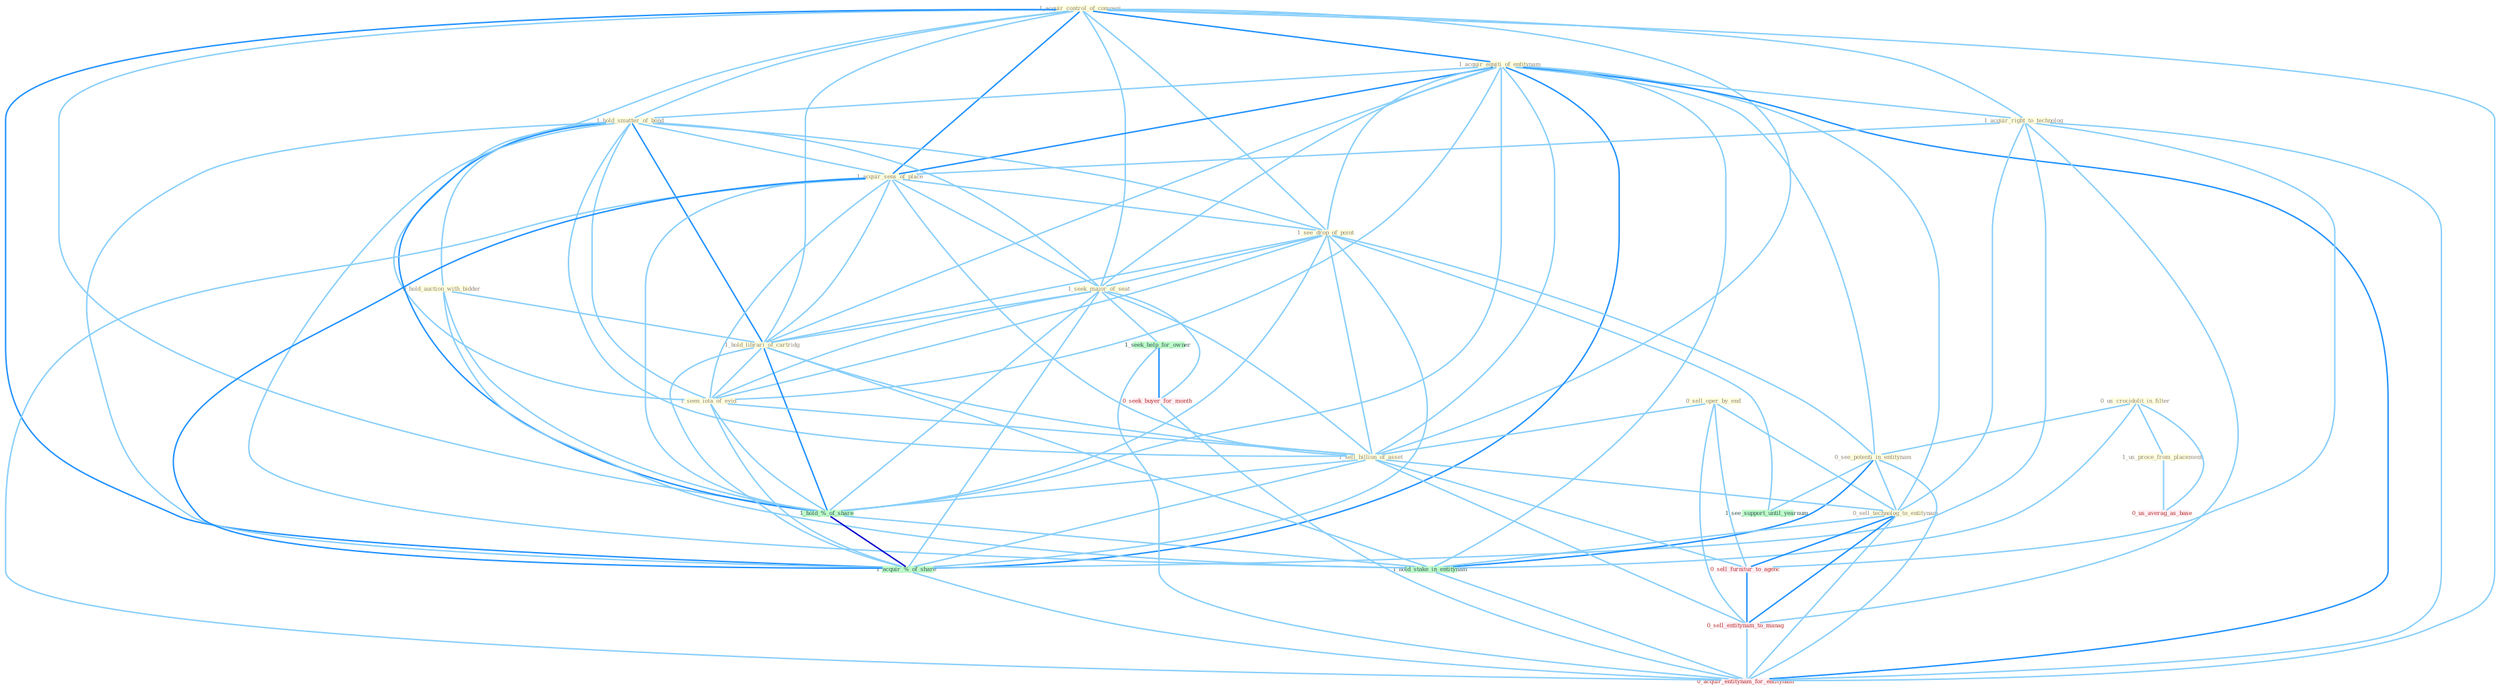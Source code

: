 Graph G{ 
    node
    [shape=polygon,style=filled,width=.5,height=.06,color="#BDFCC9",fixedsize=true,fontsize=4,
    fontcolor="#2f4f4f"];
    {node
    [color="#ffffe0", fontcolor="#8b7d6b"] "1_acquir_control_of_compani " "1_acquir_equiti_of_entitynam " "1_hold_smatter_of_bond " "1_acquir_right_to_technolog " "0_us_crocidolit_in_filter " "1_acquir_sens_of_place " "1_us_proce_from_placement " "1_see_drop_of_point " "0_sell_oper_by_end " "0_hold_auction_with_bidder " "1_seek_major_of_seat " "0_see_potenti_in_entitynam " "1_hold_librari_of_cartridg " "1_seen_iota_of_evid " "1_sell_billion_of_asset " "0_sell_technolog_to_entitynam "}
{node [color="#fff0f5", fontcolor="#b22222"] "0_seek_buyer_for_month " "0_sell_furnitur_to_agenc " "0_us_averag_as_base " "0_sell_entitynam_to_manag " "0_acquir_entitynam_for_entitynam "}
edge [color="#B0E2FF"];

	"1_acquir_control_of_compani " -- "1_acquir_equiti_of_entitynam " [w="2", color="#1e90ff" , len=0.8];
	"1_acquir_control_of_compani " -- "1_hold_smatter_of_bond " [w="1", color="#87cefa" ];
	"1_acquir_control_of_compani " -- "1_acquir_right_to_technolog " [w="1", color="#87cefa" ];
	"1_acquir_control_of_compani " -- "1_acquir_sens_of_place " [w="2", color="#1e90ff" , len=0.8];
	"1_acquir_control_of_compani " -- "1_see_drop_of_point " [w="1", color="#87cefa" ];
	"1_acquir_control_of_compani " -- "1_seek_major_of_seat " [w="1", color="#87cefa" ];
	"1_acquir_control_of_compani " -- "1_hold_librari_of_cartridg " [w="1", color="#87cefa" ];
	"1_acquir_control_of_compani " -- "1_seen_iota_of_evid " [w="1", color="#87cefa" ];
	"1_acquir_control_of_compani " -- "1_sell_billion_of_asset " [w="1", color="#87cefa" ];
	"1_acquir_control_of_compani " -- "1_hold_%_of_share " [w="1", color="#87cefa" ];
	"1_acquir_control_of_compani " -- "1_acquir_%_of_share " [w="2", color="#1e90ff" , len=0.8];
	"1_acquir_control_of_compani " -- "0_acquir_entitynam_for_entitynam " [w="1", color="#87cefa" ];
	"1_acquir_equiti_of_entitynam " -- "1_hold_smatter_of_bond " [w="1", color="#87cefa" ];
	"1_acquir_equiti_of_entitynam " -- "1_acquir_right_to_technolog " [w="1", color="#87cefa" ];
	"1_acquir_equiti_of_entitynam " -- "1_acquir_sens_of_place " [w="2", color="#1e90ff" , len=0.8];
	"1_acquir_equiti_of_entitynam " -- "1_see_drop_of_point " [w="1", color="#87cefa" ];
	"1_acquir_equiti_of_entitynam " -- "1_seek_major_of_seat " [w="1", color="#87cefa" ];
	"1_acquir_equiti_of_entitynam " -- "0_see_potenti_in_entitynam " [w="1", color="#87cefa" ];
	"1_acquir_equiti_of_entitynam " -- "1_hold_librari_of_cartridg " [w="1", color="#87cefa" ];
	"1_acquir_equiti_of_entitynam " -- "1_seen_iota_of_evid " [w="1", color="#87cefa" ];
	"1_acquir_equiti_of_entitynam " -- "1_sell_billion_of_asset " [w="1", color="#87cefa" ];
	"1_acquir_equiti_of_entitynam " -- "0_sell_technolog_to_entitynam " [w="1", color="#87cefa" ];
	"1_acquir_equiti_of_entitynam " -- "1_hold_%_of_share " [w="1", color="#87cefa" ];
	"1_acquir_equiti_of_entitynam " -- "1_hold_stake_in_entitynam " [w="1", color="#87cefa" ];
	"1_acquir_equiti_of_entitynam " -- "1_acquir_%_of_share " [w="2", color="#1e90ff" , len=0.8];
	"1_acquir_equiti_of_entitynam " -- "0_acquir_entitynam_for_entitynam " [w="2", color="#1e90ff" , len=0.8];
	"1_hold_smatter_of_bond " -- "1_acquir_sens_of_place " [w="1", color="#87cefa" ];
	"1_hold_smatter_of_bond " -- "1_see_drop_of_point " [w="1", color="#87cefa" ];
	"1_hold_smatter_of_bond " -- "0_hold_auction_with_bidder " [w="1", color="#87cefa" ];
	"1_hold_smatter_of_bond " -- "1_seek_major_of_seat " [w="1", color="#87cefa" ];
	"1_hold_smatter_of_bond " -- "1_hold_librari_of_cartridg " [w="2", color="#1e90ff" , len=0.8];
	"1_hold_smatter_of_bond " -- "1_seen_iota_of_evid " [w="1", color="#87cefa" ];
	"1_hold_smatter_of_bond " -- "1_sell_billion_of_asset " [w="1", color="#87cefa" ];
	"1_hold_smatter_of_bond " -- "1_hold_%_of_share " [w="2", color="#1e90ff" , len=0.8];
	"1_hold_smatter_of_bond " -- "1_hold_stake_in_entitynam " [w="1", color="#87cefa" ];
	"1_hold_smatter_of_bond " -- "1_acquir_%_of_share " [w="1", color="#87cefa" ];
	"1_acquir_right_to_technolog " -- "1_acquir_sens_of_place " [w="1", color="#87cefa" ];
	"1_acquir_right_to_technolog " -- "0_sell_technolog_to_entitynam " [w="1", color="#87cefa" ];
	"1_acquir_right_to_technolog " -- "1_acquir_%_of_share " [w="1", color="#87cefa" ];
	"1_acquir_right_to_technolog " -- "0_sell_furnitur_to_agenc " [w="1", color="#87cefa" ];
	"1_acquir_right_to_technolog " -- "0_sell_entitynam_to_manag " [w="1", color="#87cefa" ];
	"1_acquir_right_to_technolog " -- "0_acquir_entitynam_for_entitynam " [w="1", color="#87cefa" ];
	"0_us_crocidolit_in_filter " -- "1_us_proce_from_placement " [w="1", color="#87cefa" ];
	"0_us_crocidolit_in_filter " -- "0_see_potenti_in_entitynam " [w="1", color="#87cefa" ];
	"0_us_crocidolit_in_filter " -- "1_hold_stake_in_entitynam " [w="1", color="#87cefa" ];
	"0_us_crocidolit_in_filter " -- "0_us_averag_as_base " [w="1", color="#87cefa" ];
	"1_acquir_sens_of_place " -- "1_see_drop_of_point " [w="1", color="#87cefa" ];
	"1_acquir_sens_of_place " -- "1_seek_major_of_seat " [w="1", color="#87cefa" ];
	"1_acquir_sens_of_place " -- "1_hold_librari_of_cartridg " [w="1", color="#87cefa" ];
	"1_acquir_sens_of_place " -- "1_seen_iota_of_evid " [w="1", color="#87cefa" ];
	"1_acquir_sens_of_place " -- "1_sell_billion_of_asset " [w="1", color="#87cefa" ];
	"1_acquir_sens_of_place " -- "1_hold_%_of_share " [w="1", color="#87cefa" ];
	"1_acquir_sens_of_place " -- "1_acquir_%_of_share " [w="2", color="#1e90ff" , len=0.8];
	"1_acquir_sens_of_place " -- "0_acquir_entitynam_for_entitynam " [w="1", color="#87cefa" ];
	"1_us_proce_from_placement " -- "0_us_averag_as_base " [w="1", color="#87cefa" ];
	"1_see_drop_of_point " -- "1_seek_major_of_seat " [w="1", color="#87cefa" ];
	"1_see_drop_of_point " -- "0_see_potenti_in_entitynam " [w="1", color="#87cefa" ];
	"1_see_drop_of_point " -- "1_hold_librari_of_cartridg " [w="1", color="#87cefa" ];
	"1_see_drop_of_point " -- "1_seen_iota_of_evid " [w="1", color="#87cefa" ];
	"1_see_drop_of_point " -- "1_sell_billion_of_asset " [w="1", color="#87cefa" ];
	"1_see_drop_of_point " -- "1_hold_%_of_share " [w="1", color="#87cefa" ];
	"1_see_drop_of_point " -- "1_acquir_%_of_share " [w="1", color="#87cefa" ];
	"1_see_drop_of_point " -- "1_see_support_until_yearnum " [w="1", color="#87cefa" ];
	"0_sell_oper_by_end " -- "1_sell_billion_of_asset " [w="1", color="#87cefa" ];
	"0_sell_oper_by_end " -- "0_sell_technolog_to_entitynam " [w="1", color="#87cefa" ];
	"0_sell_oper_by_end " -- "0_sell_furnitur_to_agenc " [w="1", color="#87cefa" ];
	"0_sell_oper_by_end " -- "0_sell_entitynam_to_manag " [w="1", color="#87cefa" ];
	"0_hold_auction_with_bidder " -- "1_hold_librari_of_cartridg " [w="1", color="#87cefa" ];
	"0_hold_auction_with_bidder " -- "1_hold_%_of_share " [w="1", color="#87cefa" ];
	"0_hold_auction_with_bidder " -- "1_hold_stake_in_entitynam " [w="1", color="#87cefa" ];
	"1_seek_major_of_seat " -- "1_hold_librari_of_cartridg " [w="1", color="#87cefa" ];
	"1_seek_major_of_seat " -- "1_seen_iota_of_evid " [w="1", color="#87cefa" ];
	"1_seek_major_of_seat " -- "1_sell_billion_of_asset " [w="1", color="#87cefa" ];
	"1_seek_major_of_seat " -- "1_hold_%_of_share " [w="1", color="#87cefa" ];
	"1_seek_major_of_seat " -- "1_seek_help_for_owner " [w="1", color="#87cefa" ];
	"1_seek_major_of_seat " -- "0_seek_buyer_for_month " [w="1", color="#87cefa" ];
	"1_seek_major_of_seat " -- "1_acquir_%_of_share " [w="1", color="#87cefa" ];
	"0_see_potenti_in_entitynam " -- "0_sell_technolog_to_entitynam " [w="1", color="#87cefa" ];
	"0_see_potenti_in_entitynam " -- "1_hold_stake_in_entitynam " [w="2", color="#1e90ff" , len=0.8];
	"0_see_potenti_in_entitynam " -- "1_see_support_until_yearnum " [w="1", color="#87cefa" ];
	"0_see_potenti_in_entitynam " -- "0_acquir_entitynam_for_entitynam " [w="1", color="#87cefa" ];
	"1_hold_librari_of_cartridg " -- "1_seen_iota_of_evid " [w="1", color="#87cefa" ];
	"1_hold_librari_of_cartridg " -- "1_sell_billion_of_asset " [w="1", color="#87cefa" ];
	"1_hold_librari_of_cartridg " -- "1_hold_%_of_share " [w="2", color="#1e90ff" , len=0.8];
	"1_hold_librari_of_cartridg " -- "1_hold_stake_in_entitynam " [w="1", color="#87cefa" ];
	"1_hold_librari_of_cartridg " -- "1_acquir_%_of_share " [w="1", color="#87cefa" ];
	"1_seen_iota_of_evid " -- "1_sell_billion_of_asset " [w="1", color="#87cefa" ];
	"1_seen_iota_of_evid " -- "1_hold_%_of_share " [w="1", color="#87cefa" ];
	"1_seen_iota_of_evid " -- "1_acquir_%_of_share " [w="1", color="#87cefa" ];
	"1_sell_billion_of_asset " -- "0_sell_technolog_to_entitynam " [w="1", color="#87cefa" ];
	"1_sell_billion_of_asset " -- "1_hold_%_of_share " [w="1", color="#87cefa" ];
	"1_sell_billion_of_asset " -- "1_acquir_%_of_share " [w="1", color="#87cefa" ];
	"1_sell_billion_of_asset " -- "0_sell_furnitur_to_agenc " [w="1", color="#87cefa" ];
	"1_sell_billion_of_asset " -- "0_sell_entitynam_to_manag " [w="1", color="#87cefa" ];
	"0_sell_technolog_to_entitynam " -- "1_hold_stake_in_entitynam " [w="1", color="#87cefa" ];
	"0_sell_technolog_to_entitynam " -- "0_sell_furnitur_to_agenc " [w="2", color="#1e90ff" , len=0.8];
	"0_sell_technolog_to_entitynam " -- "0_sell_entitynam_to_manag " [w="2", color="#1e90ff" , len=0.8];
	"0_sell_technolog_to_entitynam " -- "0_acquir_entitynam_for_entitynam " [w="1", color="#87cefa" ];
	"1_hold_%_of_share " -- "1_hold_stake_in_entitynam " [w="1", color="#87cefa" ];
	"1_hold_%_of_share " -- "1_acquir_%_of_share " [w="3", color="#0000cd" , len=0.6];
	"1_hold_stake_in_entitynam " -- "0_acquir_entitynam_for_entitynam " [w="1", color="#87cefa" ];
	"1_seek_help_for_owner " -- "0_seek_buyer_for_month " [w="2", color="#1e90ff" , len=0.8];
	"1_seek_help_for_owner " -- "0_acquir_entitynam_for_entitynam " [w="1", color="#87cefa" ];
	"0_seek_buyer_for_month " -- "0_acquir_entitynam_for_entitynam " [w="1", color="#87cefa" ];
	"1_acquir_%_of_share " -- "0_acquir_entitynam_for_entitynam " [w="1", color="#87cefa" ];
	"0_sell_furnitur_to_agenc " -- "0_sell_entitynam_to_manag " [w="2", color="#1e90ff" , len=0.8];
	"0_sell_entitynam_to_manag " -- "0_acquir_entitynam_for_entitynam " [w="1", color="#87cefa" ];
}
